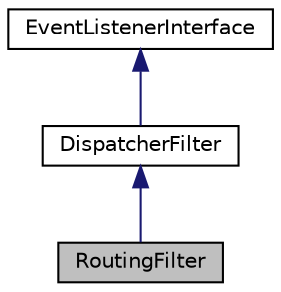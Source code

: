 digraph "RoutingFilter"
{
  edge [fontname="Helvetica",fontsize="10",labelfontname="Helvetica",labelfontsize="10"];
  node [fontname="Helvetica",fontsize="10",shape=record];
  Node1 [label="RoutingFilter",height=0.2,width=0.4,color="black", fillcolor="grey75", style="filled", fontcolor="black"];
  Node2 -> Node1 [dir="back",color="midnightblue",fontsize="10",style="solid",fontname="Helvetica"];
  Node2 [label="DispatcherFilter",height=0.2,width=0.4,color="black", fillcolor="white", style="filled",URL="$class_cake_1_1_routing_1_1_dispatcher_filter.html"];
  Node3 -> Node2 [dir="back",color="midnightblue",fontsize="10",style="solid",fontname="Helvetica"];
  Node3 [label="EventListenerInterface",height=0.2,width=0.4,color="black", fillcolor="white", style="filled",URL="$interface_cake_1_1_event_1_1_event_listener_interface.html"];
}

